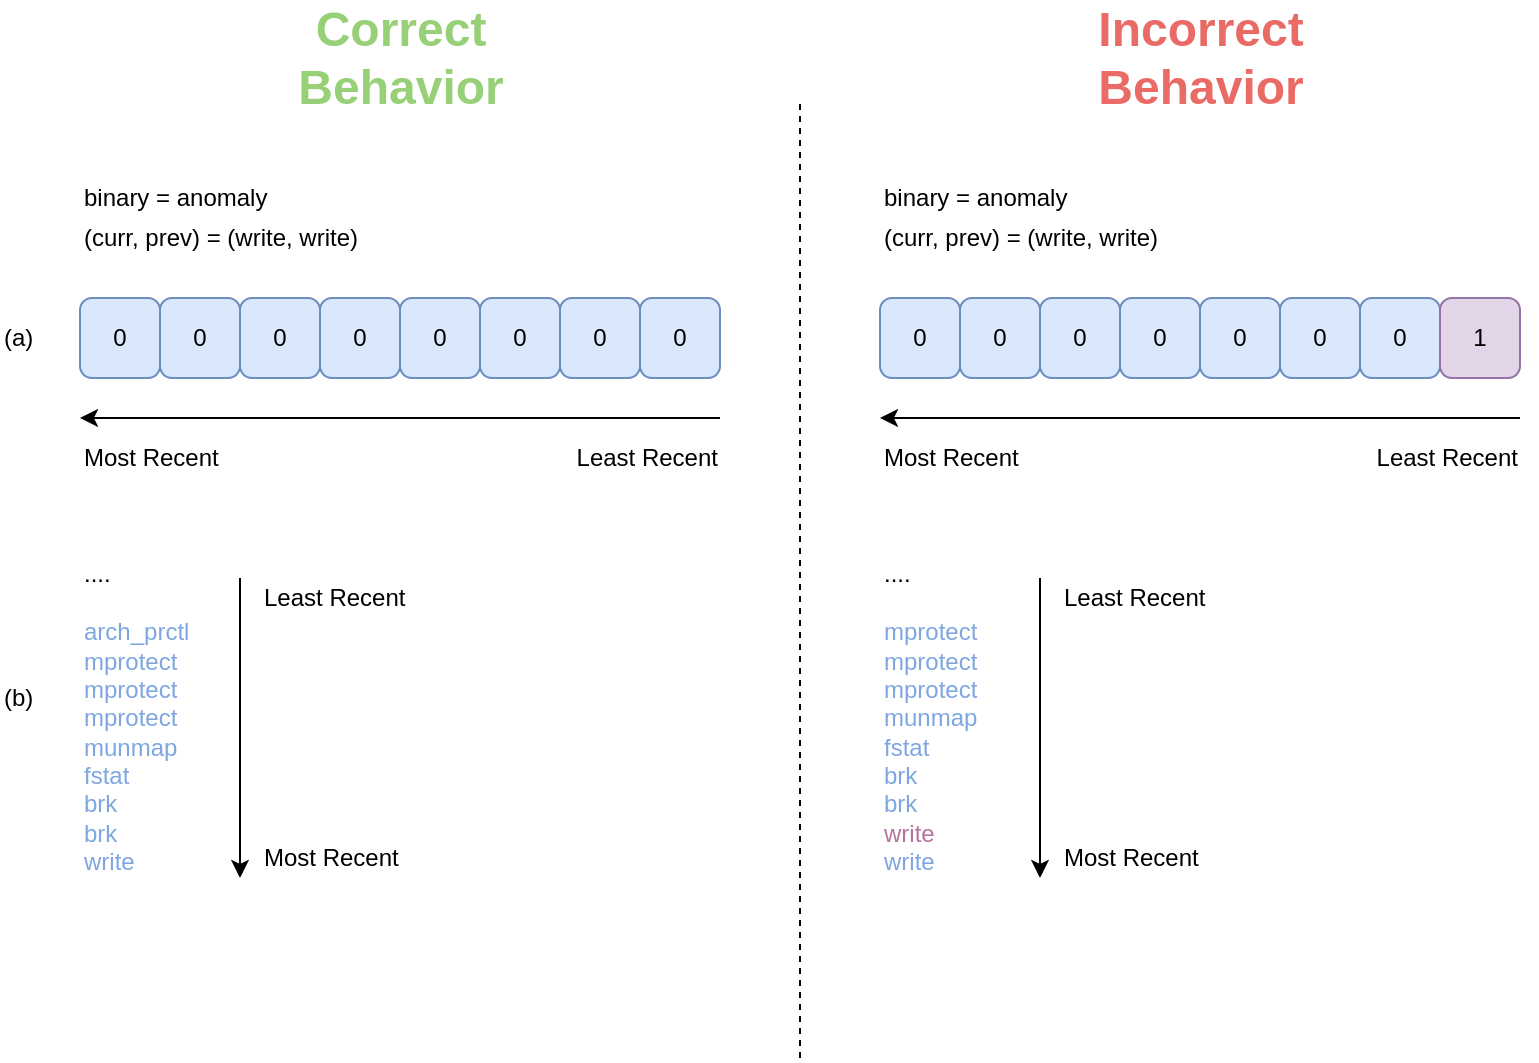 <mxfile version="12.1.7" type="device" pages="1"><diagram id="4VQb4j5CQ5LQ0KDqWRRJ" name="Page-1"><mxGraphModel dx="1585" dy="896" grid="1" gridSize="10" guides="1" tooltips="1" connect="1" arrows="1" fold="1" page="1" pageScale="1" pageWidth="850" pageHeight="1100" math="0" shadow="0"><root><mxCell id="0"/><mxCell id="1" parent="0"/><mxCell id="VaIueDJUmBcWGi2YoBHb-1" value="0" style="rounded=1;whiteSpace=wrap;html=1;fillColor=#dae8fc;strokeColor=#6c8ebf;" vertex="1" parent="1"><mxGeometry x="80" y="180" width="40" height="40" as="geometry"/></mxCell><mxCell id="VaIueDJUmBcWGi2YoBHb-2" value="0" style="rounded=1;whiteSpace=wrap;html=1;fillColor=#dae8fc;strokeColor=#6c8ebf;" vertex="1" parent="1"><mxGeometry x="120" y="180" width="40" height="40" as="geometry"/></mxCell><mxCell id="VaIueDJUmBcWGi2YoBHb-3" value="0" style="rounded=1;whiteSpace=wrap;html=1;fillColor=#dae8fc;strokeColor=#6c8ebf;" vertex="1" parent="1"><mxGeometry x="160" y="180" width="40" height="40" as="geometry"/></mxCell><mxCell id="VaIueDJUmBcWGi2YoBHb-4" value="0" style="rounded=1;whiteSpace=wrap;html=1;fillColor=#dae8fc;strokeColor=#6c8ebf;" vertex="1" parent="1"><mxGeometry x="200" y="180" width="40" height="40" as="geometry"/></mxCell><mxCell id="VaIueDJUmBcWGi2YoBHb-6" value="0" style="rounded=1;whiteSpace=wrap;html=1;fillColor=#dae8fc;strokeColor=#6c8ebf;" vertex="1" parent="1"><mxGeometry x="240" y="180" width="40" height="40" as="geometry"/></mxCell><mxCell id="VaIueDJUmBcWGi2YoBHb-7" value="0" style="rounded=1;whiteSpace=wrap;html=1;fillColor=#dae8fc;strokeColor=#6c8ebf;" vertex="1" parent="1"><mxGeometry x="280" y="180" width="40" height="40" as="geometry"/></mxCell><mxCell id="VaIueDJUmBcWGi2YoBHb-8" value="0" style="rounded=1;whiteSpace=wrap;html=1;fillColor=#dae8fc;strokeColor=#6c8ebf;" vertex="1" parent="1"><mxGeometry x="320" y="180" width="40" height="40" as="geometry"/></mxCell><mxCell id="VaIueDJUmBcWGi2YoBHb-9" value="0" style="rounded=1;whiteSpace=wrap;html=1;fillColor=#dae8fc;strokeColor=#6c8ebf;" vertex="1" parent="1"><mxGeometry x="360" y="180" width="40" height="40" as="geometry"/></mxCell><mxCell id="VaIueDJUmBcWGi2YoBHb-10" value="" style="endArrow=classic;html=1;startArrow=none;startFill=0;endFill=1;" edge="1" parent="1"><mxGeometry width="50" height="50" relative="1" as="geometry"><mxPoint x="400" y="240" as="sourcePoint"/><mxPoint x="80" y="240" as="targetPoint"/></mxGeometry></mxCell><mxCell id="VaIueDJUmBcWGi2YoBHb-11" value="Least Recent" style="text;html=1;resizable=0;points=[];autosize=1;align=right;verticalAlign=top;spacingTop=-4;" vertex="1" parent="1"><mxGeometry x="310" y="250" width="90" height="20" as="geometry"/></mxCell><mxCell id="VaIueDJUmBcWGi2YoBHb-12" value="Most Recent" style="text;html=1;resizable=0;points=[];autosize=1;align=left;verticalAlign=top;spacingTop=-4;" vertex="1" parent="1"><mxGeometry x="80" y="250" width="90" height="20" as="geometry"/></mxCell><mxCell id="VaIueDJUmBcWGi2YoBHb-15" value="(curr, prev) = (write, write)" style="text;html=1;resizable=0;points=[];autosize=1;align=left;verticalAlign=top;spacingTop=-4;" vertex="1" parent="1"><mxGeometry x="80" y="140" width="180" height="20" as="geometry"/></mxCell><mxCell id="VaIueDJUmBcWGi2YoBHb-16" value="binary = anomaly" style="text;html=1;resizable=0;points=[];autosize=1;align=left;verticalAlign=top;spacingTop=-4;" vertex="1" parent="1"><mxGeometry x="80" y="120" width="120" height="20" as="geometry"/></mxCell><mxCell id="VaIueDJUmBcWGi2YoBHb-17" value="(a)" style="text;html=1;resizable=0;points=[];autosize=1;align=left;verticalAlign=top;spacingTop=-4;" vertex="1" parent="1"><mxGeometry x="40" y="190" width="30" height="20" as="geometry"/></mxCell><mxCell id="VaIueDJUmBcWGi2YoBHb-18" value="(b)" style="text;html=1;resizable=0;points=[];autosize=1;align=left;verticalAlign=top;spacingTop=-4;" vertex="1" parent="1"><mxGeometry x="40" y="370" width="30" height="20" as="geometry"/></mxCell><mxCell id="VaIueDJUmBcWGi2YoBHb-19" value="....&lt;br&gt;&lt;br&gt;&lt;font color=&quot;#7ea6e0&quot;&gt;arch_prctl&lt;/font&gt;&lt;br&gt;&lt;font color=&quot;#7ea6e0&quot;&gt;mprotect&lt;/font&gt;&lt;br&gt;&lt;font color=&quot;#7ea6e0&quot;&gt;mprotect&lt;/font&gt;&lt;br&gt;&lt;font color=&quot;#7ea6e0&quot;&gt;mprotect&lt;/font&gt;&lt;br&gt;&lt;font color=&quot;#7ea6e0&quot;&gt;munmap&lt;/font&gt;&lt;br&gt;&lt;font color=&quot;#7ea6e0&quot;&gt;fstat&lt;/font&gt;&lt;br&gt;&lt;font color=&quot;#7ea6e0&quot;&gt;brk&lt;/font&gt;&lt;br&gt;&lt;font color=&quot;#7ea6e0&quot;&gt;brk&lt;/font&gt;&lt;br&gt;&lt;font color=&quot;#7ea6e0&quot;&gt;write&lt;/font&gt;" style="text;html=1;strokeColor=none;fillColor=none;align=left;verticalAlign=middle;whiteSpace=wrap;rounded=0;" vertex="1" parent="1"><mxGeometry x="80" y="380" width="40" height="20" as="geometry"/></mxCell><mxCell id="VaIueDJUmBcWGi2YoBHb-21" value="" style="endArrow=classic;html=1;endFill=1;startArrow=none;startFill=0;" edge="1" parent="1"><mxGeometry width="50" height="50" relative="1" as="geometry"><mxPoint x="160" y="320" as="sourcePoint"/><mxPoint x="160" y="470" as="targetPoint"/></mxGeometry></mxCell><mxCell id="VaIueDJUmBcWGi2YoBHb-22" value="Most Recent" style="text;html=1;resizable=0;points=[];autosize=1;align=left;verticalAlign=top;spacingTop=-4;" vertex="1" parent="1"><mxGeometry x="170" y="450" width="90" height="20" as="geometry"/></mxCell><mxCell id="VaIueDJUmBcWGi2YoBHb-23" value="Least Recent" style="text;html=1;resizable=0;points=[];autosize=1;align=left;verticalAlign=top;spacingTop=-4;" vertex="1" parent="1"><mxGeometry x="170" y="320" width="90" height="20" as="geometry"/></mxCell><mxCell id="VaIueDJUmBcWGi2YoBHb-24" value="0" style="rounded=1;whiteSpace=wrap;html=1;fillColor=#dae8fc;strokeColor=#6c8ebf;" vertex="1" parent="1"><mxGeometry x="480" y="180" width="40" height="40" as="geometry"/></mxCell><mxCell id="VaIueDJUmBcWGi2YoBHb-25" value="0" style="rounded=1;whiteSpace=wrap;html=1;fillColor=#dae8fc;strokeColor=#6c8ebf;" vertex="1" parent="1"><mxGeometry x="520" y="180" width="40" height="40" as="geometry"/></mxCell><mxCell id="VaIueDJUmBcWGi2YoBHb-26" value="0" style="rounded=1;whiteSpace=wrap;html=1;fillColor=#dae8fc;strokeColor=#6c8ebf;" vertex="1" parent="1"><mxGeometry x="560" y="180" width="40" height="40" as="geometry"/></mxCell><mxCell id="VaIueDJUmBcWGi2YoBHb-27" value="0" style="rounded=1;whiteSpace=wrap;html=1;fillColor=#dae8fc;strokeColor=#6c8ebf;" vertex="1" parent="1"><mxGeometry x="600" y="180" width="40" height="40" as="geometry"/></mxCell><mxCell id="VaIueDJUmBcWGi2YoBHb-28" value="0" style="rounded=1;whiteSpace=wrap;html=1;fillColor=#dae8fc;strokeColor=#6c8ebf;" vertex="1" parent="1"><mxGeometry x="640" y="180" width="40" height="40" as="geometry"/></mxCell><mxCell id="VaIueDJUmBcWGi2YoBHb-29" value="0" style="rounded=1;whiteSpace=wrap;html=1;fillColor=#dae8fc;strokeColor=#6c8ebf;" vertex="1" parent="1"><mxGeometry x="680" y="180" width="40" height="40" as="geometry"/></mxCell><mxCell id="VaIueDJUmBcWGi2YoBHb-30" value="0" style="rounded=1;whiteSpace=wrap;html=1;fillColor=#dae8fc;strokeColor=#6c8ebf;" vertex="1" parent="1"><mxGeometry x="720" y="180" width="40" height="40" as="geometry"/></mxCell><mxCell id="VaIueDJUmBcWGi2YoBHb-31" value="1" style="rounded=1;whiteSpace=wrap;html=1;fillColor=#e1d5e7;strokeColor=#9673a6;" vertex="1" parent="1"><mxGeometry x="760" y="180" width="40" height="40" as="geometry"/></mxCell><mxCell id="VaIueDJUmBcWGi2YoBHb-32" value="" style="endArrow=classic;html=1;startArrow=none;startFill=0;endFill=1;" edge="1" parent="1"><mxGeometry width="50" height="50" relative="1" as="geometry"><mxPoint x="800" y="240" as="sourcePoint"/><mxPoint x="480" y="240" as="targetPoint"/></mxGeometry></mxCell><mxCell id="VaIueDJUmBcWGi2YoBHb-33" value="Least Recent" style="text;html=1;resizable=0;points=[];autosize=1;align=right;verticalAlign=top;spacingTop=-4;" vertex="1" parent="1"><mxGeometry x="710" y="250" width="90" height="20" as="geometry"/></mxCell><mxCell id="VaIueDJUmBcWGi2YoBHb-34" value="Most Recent" style="text;html=1;resizable=0;points=[];autosize=1;align=left;verticalAlign=top;spacingTop=-4;" vertex="1" parent="1"><mxGeometry x="480" y="250" width="90" height="20" as="geometry"/></mxCell><mxCell id="VaIueDJUmBcWGi2YoBHb-35" value="(curr, prev) = (write, write)" style="text;html=1;resizable=0;points=[];autosize=1;align=left;verticalAlign=top;spacingTop=-4;" vertex="1" parent="1"><mxGeometry x="480" y="140" width="180" height="20" as="geometry"/></mxCell><mxCell id="VaIueDJUmBcWGi2YoBHb-36" value="binary = anomaly" style="text;html=1;resizable=0;points=[];autosize=1;align=left;verticalAlign=top;spacingTop=-4;" vertex="1" parent="1"><mxGeometry x="480" y="120" width="120" height="20" as="geometry"/></mxCell><mxCell id="VaIueDJUmBcWGi2YoBHb-43" value="Correct&lt;br&gt;Behavior" style="text;strokeColor=none;fillColor=none;html=1;fontSize=24;fontStyle=1;verticalAlign=middle;align=center;fontColor=#97D077;" vertex="1" parent="1"><mxGeometry x="190" y="40" width="100" height="40" as="geometry"/></mxCell><mxCell id="VaIueDJUmBcWGi2YoBHb-44" value="Incorrect&lt;br&gt;Behavior" style="text;strokeColor=none;fillColor=none;html=1;fontSize=24;fontStyle=1;verticalAlign=middle;align=center;fontColor=#EA6B66;" vertex="1" parent="1"><mxGeometry x="590" y="40" width="100" height="40" as="geometry"/></mxCell><mxCell id="VaIueDJUmBcWGi2YoBHb-45" value="" style="endArrow=none;dashed=1;html=1;fontColor=#97D077;" edge="1" parent="1"><mxGeometry width="50" height="50" relative="1" as="geometry"><mxPoint x="440" y="560" as="sourcePoint"/><mxPoint x="440" y="80" as="targetPoint"/></mxGeometry></mxCell><mxCell id="VaIueDJUmBcWGi2YoBHb-46" value="....&lt;br&gt;&lt;br&gt;&lt;font color=&quot;#7ea6e0&quot;&gt;mprotect&lt;/font&gt;&lt;br&gt;&lt;font color=&quot;#7ea6e0&quot;&gt;mprotect&lt;/font&gt;&lt;br&gt;&lt;font color=&quot;#7ea6e0&quot;&gt;mprotect&lt;/font&gt;&lt;br&gt;&lt;font color=&quot;#7ea6e0&quot;&gt;munmap&lt;/font&gt;&lt;br&gt;&lt;font color=&quot;#7ea6e0&quot;&gt;fstat&lt;/font&gt;&lt;br&gt;&lt;font color=&quot;#7ea6e0&quot;&gt;brk&lt;/font&gt;&lt;br&gt;&lt;font color=&quot;#7ea6e0&quot;&gt;brk&lt;/font&gt;&lt;br&gt;&lt;font color=&quot;#b5739d&quot;&gt;write&lt;/font&gt;&lt;br&gt;&lt;font color=&quot;#7ea6e0&quot;&gt;write&lt;/font&gt;" style="text;html=1;strokeColor=none;fillColor=none;align=left;verticalAlign=middle;whiteSpace=wrap;rounded=0;" vertex="1" parent="1"><mxGeometry x="480" y="380" width="40" height="20" as="geometry"/></mxCell><mxCell id="VaIueDJUmBcWGi2YoBHb-47" value="" style="endArrow=classic;html=1;endFill=1;startArrow=none;startFill=0;" edge="1" parent="1"><mxGeometry width="50" height="50" relative="1" as="geometry"><mxPoint x="560" y="320" as="sourcePoint"/><mxPoint x="560" y="470" as="targetPoint"/></mxGeometry></mxCell><mxCell id="VaIueDJUmBcWGi2YoBHb-48" value="Most Recent" style="text;html=1;resizable=0;points=[];autosize=1;align=left;verticalAlign=top;spacingTop=-4;" vertex="1" parent="1"><mxGeometry x="570" y="450" width="90" height="20" as="geometry"/></mxCell><mxCell id="VaIueDJUmBcWGi2YoBHb-49" value="Least Recent" style="text;html=1;resizable=0;points=[];autosize=1;align=left;verticalAlign=top;spacingTop=-4;" vertex="1" parent="1"><mxGeometry x="570" y="320" width="90" height="20" as="geometry"/></mxCell></root></mxGraphModel></diagram></mxfile>